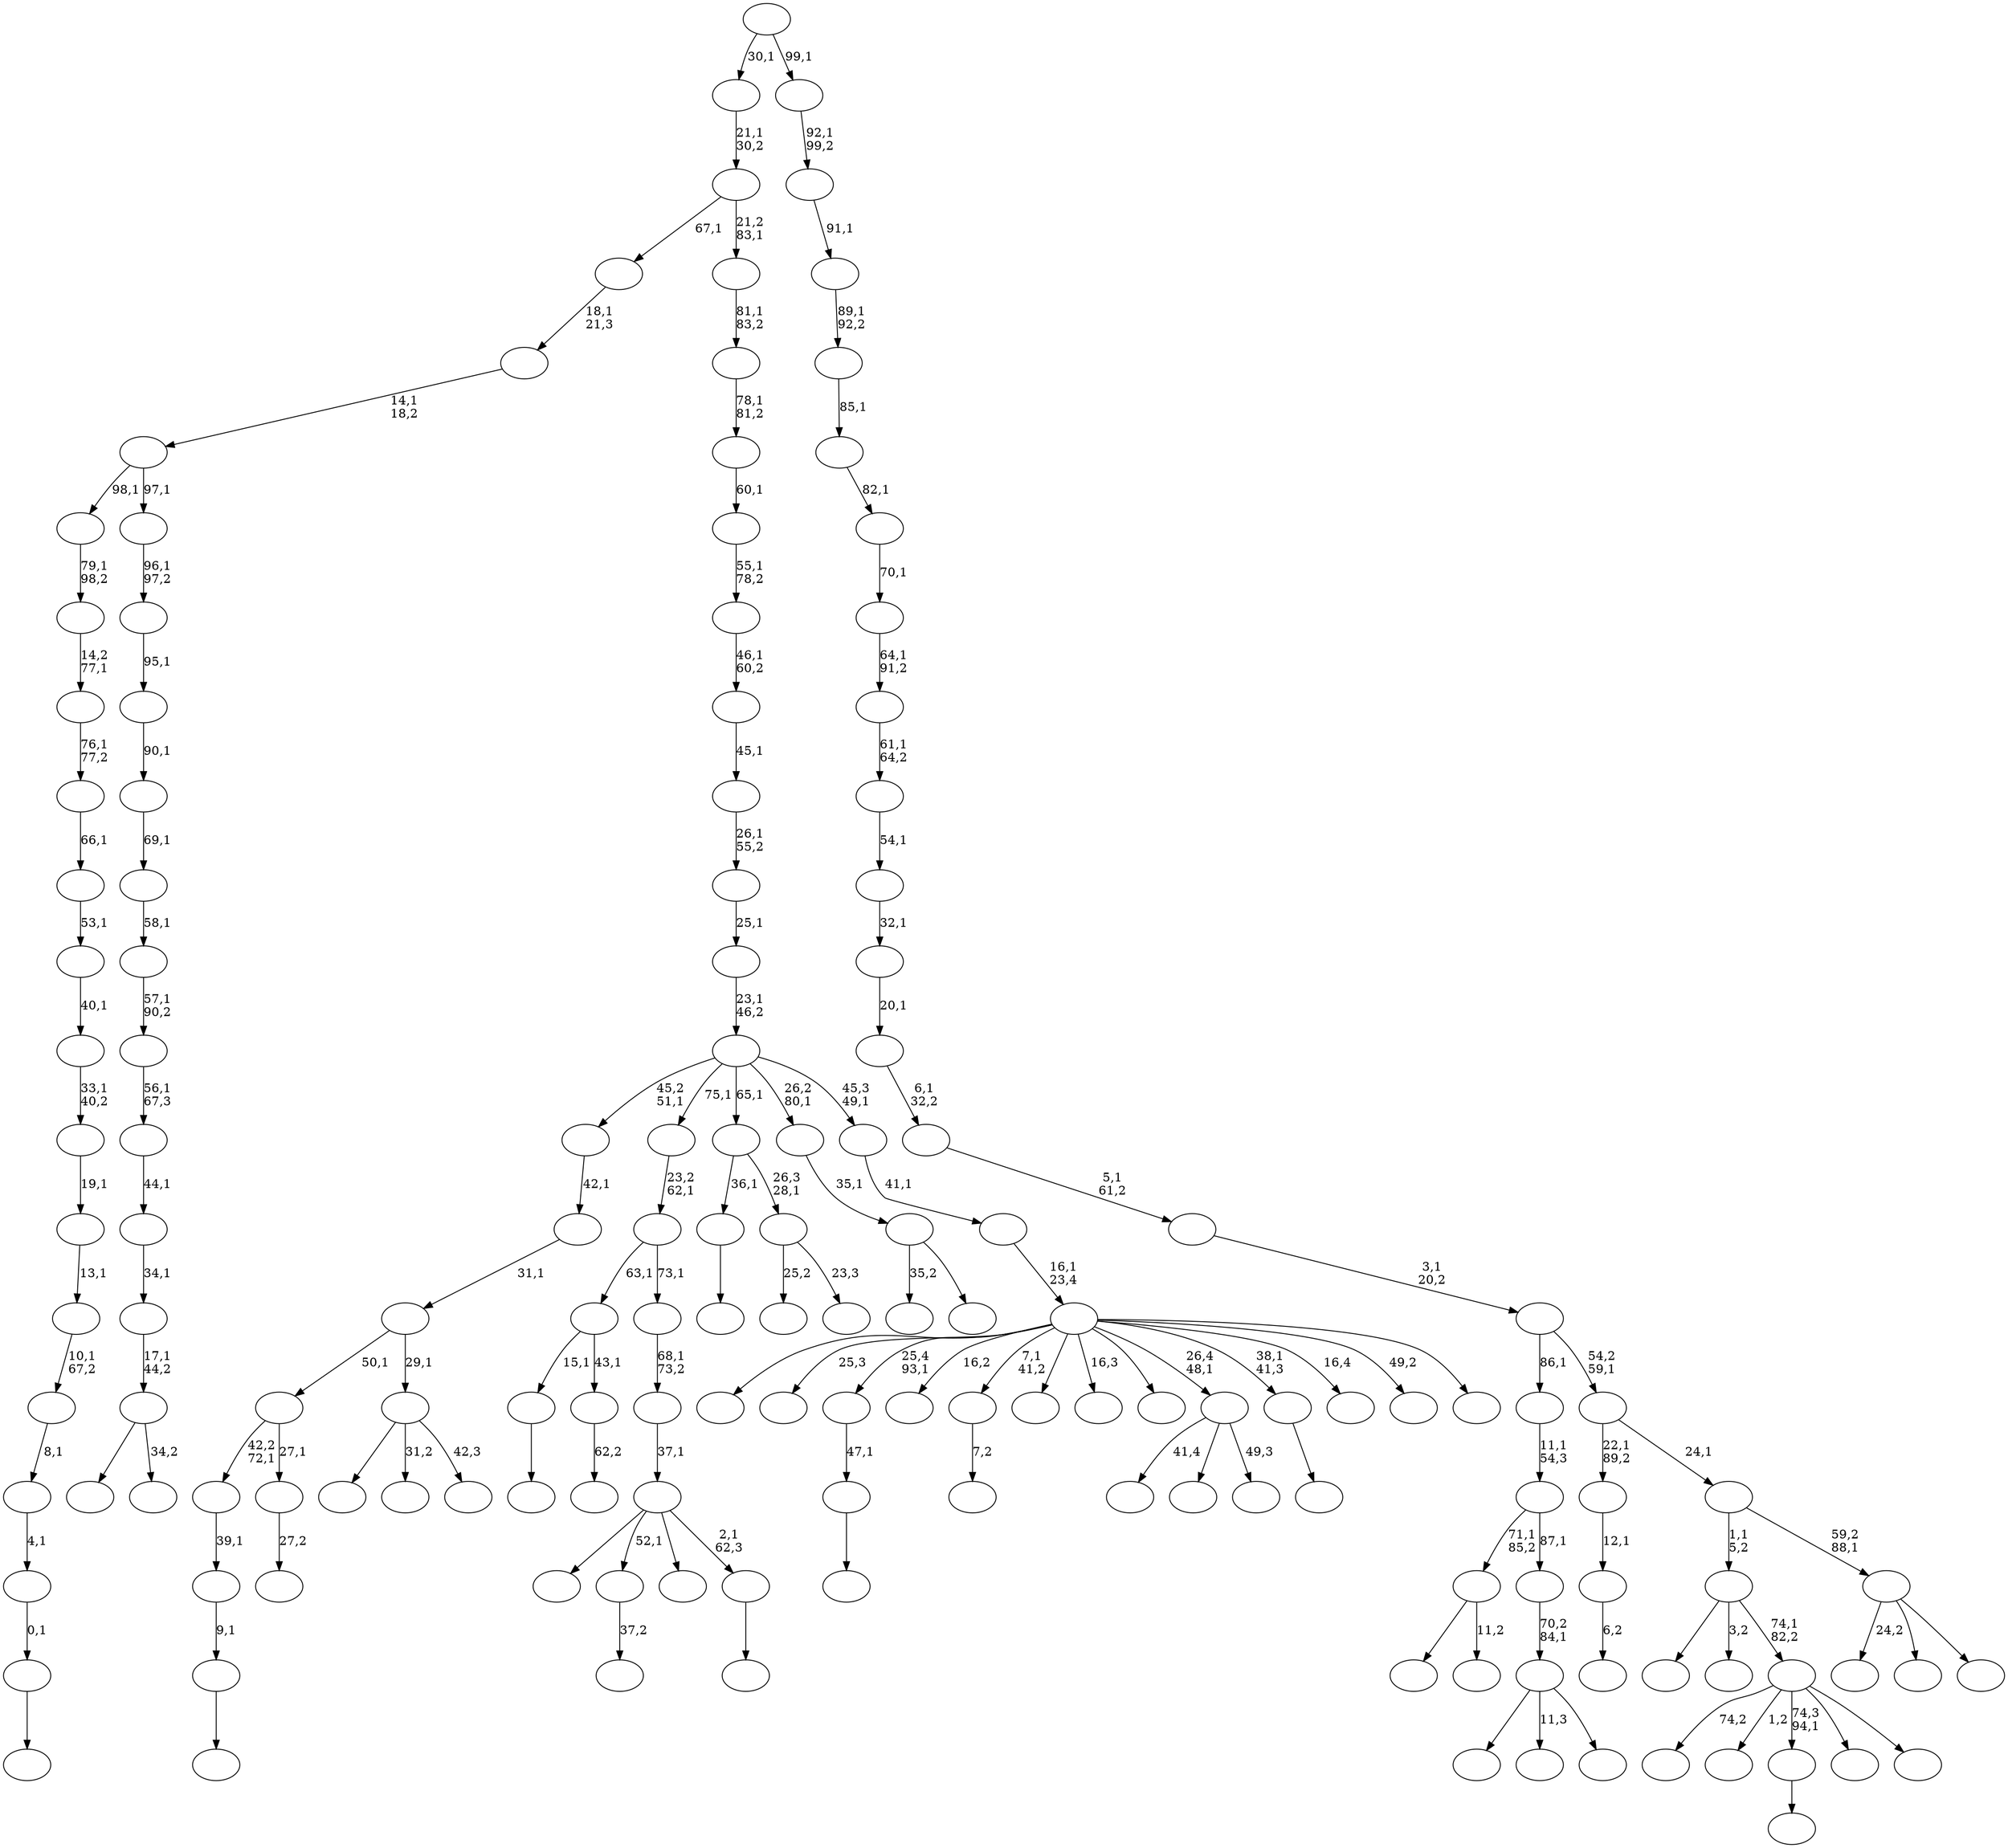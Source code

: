 digraph T {
	150 [label=""]
	149 [label=""]
	148 [label=""]
	147 [label=""]
	146 [label=""]
	145 [label=""]
	144 [label=""]
	143 [label=""]
	142 [label=""]
	141 [label=""]
	140 [label=""]
	139 [label=""]
	138 [label=""]
	137 [label=""]
	136 [label=""]
	135 [label=""]
	134 [label=""]
	133 [label=""]
	132 [label=""]
	131 [label=""]
	130 [label=""]
	129 [label=""]
	128 [label=""]
	127 [label=""]
	126 [label=""]
	125 [label=""]
	124 [label=""]
	123 [label=""]
	122 [label=""]
	121 [label=""]
	120 [label=""]
	119 [label=""]
	118 [label=""]
	117 [label=""]
	116 [label=""]
	115 [label=""]
	114 [label=""]
	113 [label=""]
	112 [label=""]
	111 [label=""]
	110 [label=""]
	109 [label=""]
	108 [label=""]
	107 [label=""]
	106 [label=""]
	105 [label=""]
	104 [label=""]
	103 [label=""]
	102 [label=""]
	101 [label=""]
	100 [label=""]
	99 [label=""]
	98 [label=""]
	97 [label=""]
	96 [label=""]
	95 [label=""]
	94 [label=""]
	93 [label=""]
	92 [label=""]
	91 [label=""]
	90 [label=""]
	89 [label=""]
	88 [label=""]
	87 [label=""]
	86 [label=""]
	85 [label=""]
	84 [label=""]
	83 [label=""]
	82 [label=""]
	81 [label=""]
	80 [label=""]
	79 [label=""]
	78 [label=""]
	77 [label=""]
	76 [label=""]
	75 [label=""]
	74 [label=""]
	73 [label=""]
	72 [label=""]
	71 [label=""]
	70 [label=""]
	69 [label=""]
	68 [label=""]
	67 [label=""]
	66 [label=""]
	65 [label=""]
	64 [label=""]
	63 [label=""]
	62 [label=""]
	61 [label=""]
	60 [label=""]
	59 [label=""]
	58 [label=""]
	57 [label=""]
	56 [label=""]
	55 [label=""]
	54 [label=""]
	53 [label=""]
	52 [label=""]
	51 [label=""]
	50 [label=""]
	49 [label=""]
	48 [label=""]
	47 [label=""]
	46 [label=""]
	45 [label=""]
	44 [label=""]
	43 [label=""]
	42 [label=""]
	41 [label=""]
	40 [label=""]
	39 [label=""]
	38 [label=""]
	37 [label=""]
	36 [label=""]
	35 [label=""]
	34 [label=""]
	33 [label=""]
	32 [label=""]
	31 [label=""]
	30 [label=""]
	29 [label=""]
	28 [label=""]
	27 [label=""]
	26 [label=""]
	25 [label=""]
	24 [label=""]
	23 [label=""]
	22 [label=""]
	21 [label=""]
	20 [label=""]
	19 [label=""]
	18 [label=""]
	17 [label=""]
	16 [label=""]
	15 [label=""]
	14 [label=""]
	13 [label=""]
	12 [label=""]
	11 [label=""]
	10 [label=""]
	9 [label=""]
	8 [label=""]
	7 [label=""]
	6 [label=""]
	5 [label=""]
	4 [label=""]
	3 [label=""]
	2 [label=""]
	1 [label=""]
	0 [label=""]
	148 -> 149 [label=""]
	147 -> 148 [label="9,1"]
	146 -> 147 [label="39,1"]
	141 -> 142 [label=""]
	140 -> 141 [label="0,1"]
	139 -> 140 [label="4,1"]
	138 -> 139 [label="8,1"]
	137 -> 138 [label="10,1\n67,2"]
	136 -> 137 [label="13,1"]
	135 -> 136 [label="19,1"]
	134 -> 135 [label="33,1\n40,2"]
	133 -> 134 [label="40,1"]
	132 -> 133 [label="53,1"]
	131 -> 132 [label="66,1"]
	130 -> 131 [label="76,1\n77,2"]
	129 -> 130 [label="14,2\n77,1"]
	128 -> 129 [label="79,1\n98,2"]
	123 -> 124 [label=""]
	120 -> 121 [label=""]
	119 -> 120 [label="47,1"]
	116 -> 117 [label="7,2"]
	111 -> 112 [label="37,2"]
	109 -> 110 [label="27,2"]
	108 -> 146 [label="42,2\n72,1"]
	108 -> 109 [label="27,1"]
	105 -> 106 [label=""]
	103 -> 150 [label=""]
	103 -> 115 [label="31,2"]
	103 -> 104 [label="42,3"]
	102 -> 108 [label="50,1"]
	102 -> 103 [label="29,1"]
	101 -> 102 [label="31,1"]
	100 -> 101 [label="42,1"]
	98 -> 125 [label=""]
	98 -> 99 [label="11,2"]
	91 -> 92 [label="6,2"]
	90 -> 91 [label="12,1"]
	85 -> 86 [label="62,2"]
	84 -> 105 [label="15,1"]
	84 -> 85 [label="43,1"]
	81 -> 82 [label=""]
	80 -> 113 [label=""]
	80 -> 111 [label="52,1"]
	80 -> 93 [label=""]
	80 -> 81 [label="2,1\n62,3"]
	79 -> 80 [label="37,1"]
	78 -> 79 [label="68,1\n73,2"]
	77 -> 84 [label="63,1"]
	77 -> 78 [label="73,1"]
	76 -> 77 [label="23,2\n62,1"]
	74 -> 114 [label="41,4"]
	74 -> 107 [label=""]
	74 -> 75 [label="49,3"]
	72 -> 144 [label=""]
	72 -> 127 [label="11,3"]
	72 -> 73 [label=""]
	71 -> 72 [label="70,2\n84,1"]
	70 -> 98 [label="71,1\n85,2"]
	70 -> 71 [label="87,1"]
	69 -> 70 [label="11,1\n54,3"]
	67 -> 89 [label=""]
	67 -> 68 [label="34,2"]
	66 -> 67 [label="17,1\n44,2"]
	65 -> 66 [label="34,1"]
	64 -> 65 [label="44,1"]
	63 -> 64 [label="56,1\n67,3"]
	62 -> 63 [label="57,1\n90,2"]
	61 -> 62 [label="58,1"]
	60 -> 61 [label="69,1"]
	59 -> 60 [label="90,1"]
	58 -> 59 [label="95,1"]
	57 -> 58 [label="96,1\n97,2"]
	56 -> 128 [label="98,1"]
	56 -> 57 [label="97,1"]
	55 -> 56 [label="14,1\n18,2"]
	54 -> 55 [label="18,1\n21,3"]
	52 -> 87 [label="25,2"]
	52 -> 53 [label="23,3"]
	51 -> 123 [label="36,1"]
	51 -> 52 [label="26,3\n28,1"]
	48 -> 49 [label=""]
	46 -> 47 [label=""]
	42 -> 88 [label="35,2"]
	42 -> 43 [label=""]
	41 -> 42 [label="35,1"]
	37 -> 94 [label="74,2"]
	37 -> 50 [label="1,2"]
	37 -> 48 [label="74,3\n94,1"]
	37 -> 40 [label=""]
	37 -> 38 [label=""]
	36 -> 143 [label=""]
	36 -> 95 [label="3,2"]
	36 -> 37 [label="74,1\n82,2"]
	34 -> 145 [label=""]
	34 -> 122 [label="25,3"]
	34 -> 119 [label="25,4\n93,1"]
	34 -> 118 [label="16,2"]
	34 -> 116 [label="7,1\n41,2"]
	34 -> 97 [label=""]
	34 -> 96 [label="16,3"]
	34 -> 83 [label=""]
	34 -> 74 [label="26,4\n48,1"]
	34 -> 46 [label="38,1\n41,3"]
	34 -> 45 [label="16,4"]
	34 -> 39 [label="49,2"]
	34 -> 35 [label=""]
	33 -> 34 [label="16,1\n23,4"]
	32 -> 33 [label="41,1"]
	31 -> 100 [label="45,2\n51,1"]
	31 -> 76 [label="75,1"]
	31 -> 51 [label="65,1"]
	31 -> 41 [label="26,2\n80,1"]
	31 -> 32 [label="45,3\n49,1"]
	30 -> 31 [label="23,1\n46,2"]
	29 -> 30 [label="25,1"]
	28 -> 29 [label="26,1\n55,2"]
	27 -> 28 [label="45,1"]
	26 -> 27 [label="46,1\n60,2"]
	25 -> 26 [label="55,1\n78,2"]
	24 -> 25 [label="60,1"]
	23 -> 24 [label="78,1\n81,2"]
	22 -> 23 [label="81,1\n83,2"]
	21 -> 54 [label="67,1"]
	21 -> 22 [label="21,2\n83,1"]
	20 -> 21 [label="21,1\n30,2"]
	18 -> 126 [label="24,2"]
	18 -> 44 [label=""]
	18 -> 19 [label=""]
	17 -> 36 [label="1,1\n5,2"]
	17 -> 18 [label="59,2\n88,1"]
	16 -> 90 [label="22,1\n89,2"]
	16 -> 17 [label="24,1"]
	15 -> 69 [label="86,1"]
	15 -> 16 [label="54,2\n59,1"]
	14 -> 15 [label="3,1\n20,2"]
	13 -> 14 [label="5,1\n61,2"]
	12 -> 13 [label="6,1\n32,2"]
	11 -> 12 [label="20,1"]
	10 -> 11 [label="32,1"]
	9 -> 10 [label="54,1"]
	8 -> 9 [label="61,1\n64,2"]
	7 -> 8 [label="64,1\n91,2"]
	6 -> 7 [label="70,1"]
	5 -> 6 [label="82,1"]
	4 -> 5 [label="85,1"]
	3 -> 4 [label="89,1\n92,2"]
	2 -> 3 [label="91,1"]
	1 -> 2 [label="92,1\n99,2"]
	0 -> 20 [label="30,1"]
	0 -> 1 [label="99,1"]
}
